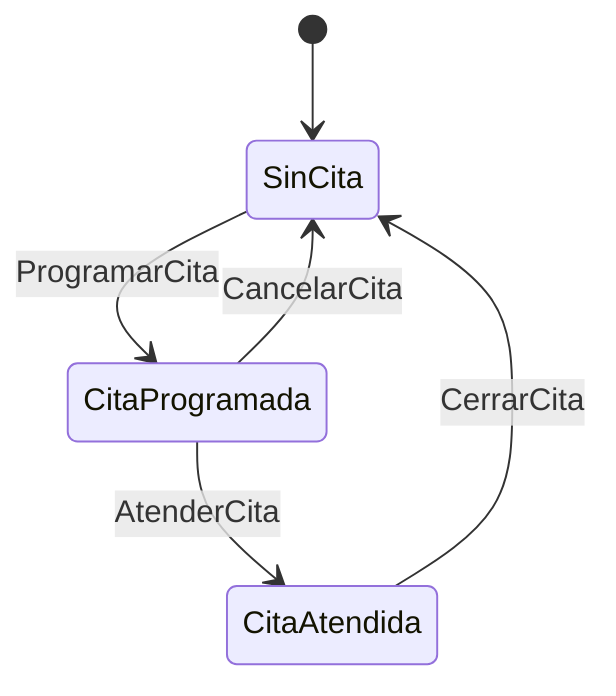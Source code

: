 stateDiagram
    [*] --> SinCita
    SinCita --> CitaProgramada: ProgramarCita
    CitaProgramada --> SinCita: CancelarCita
    CitaProgramada --> CitaAtendida: AtenderCita
    CitaAtendida --> SinCita: CerrarCita